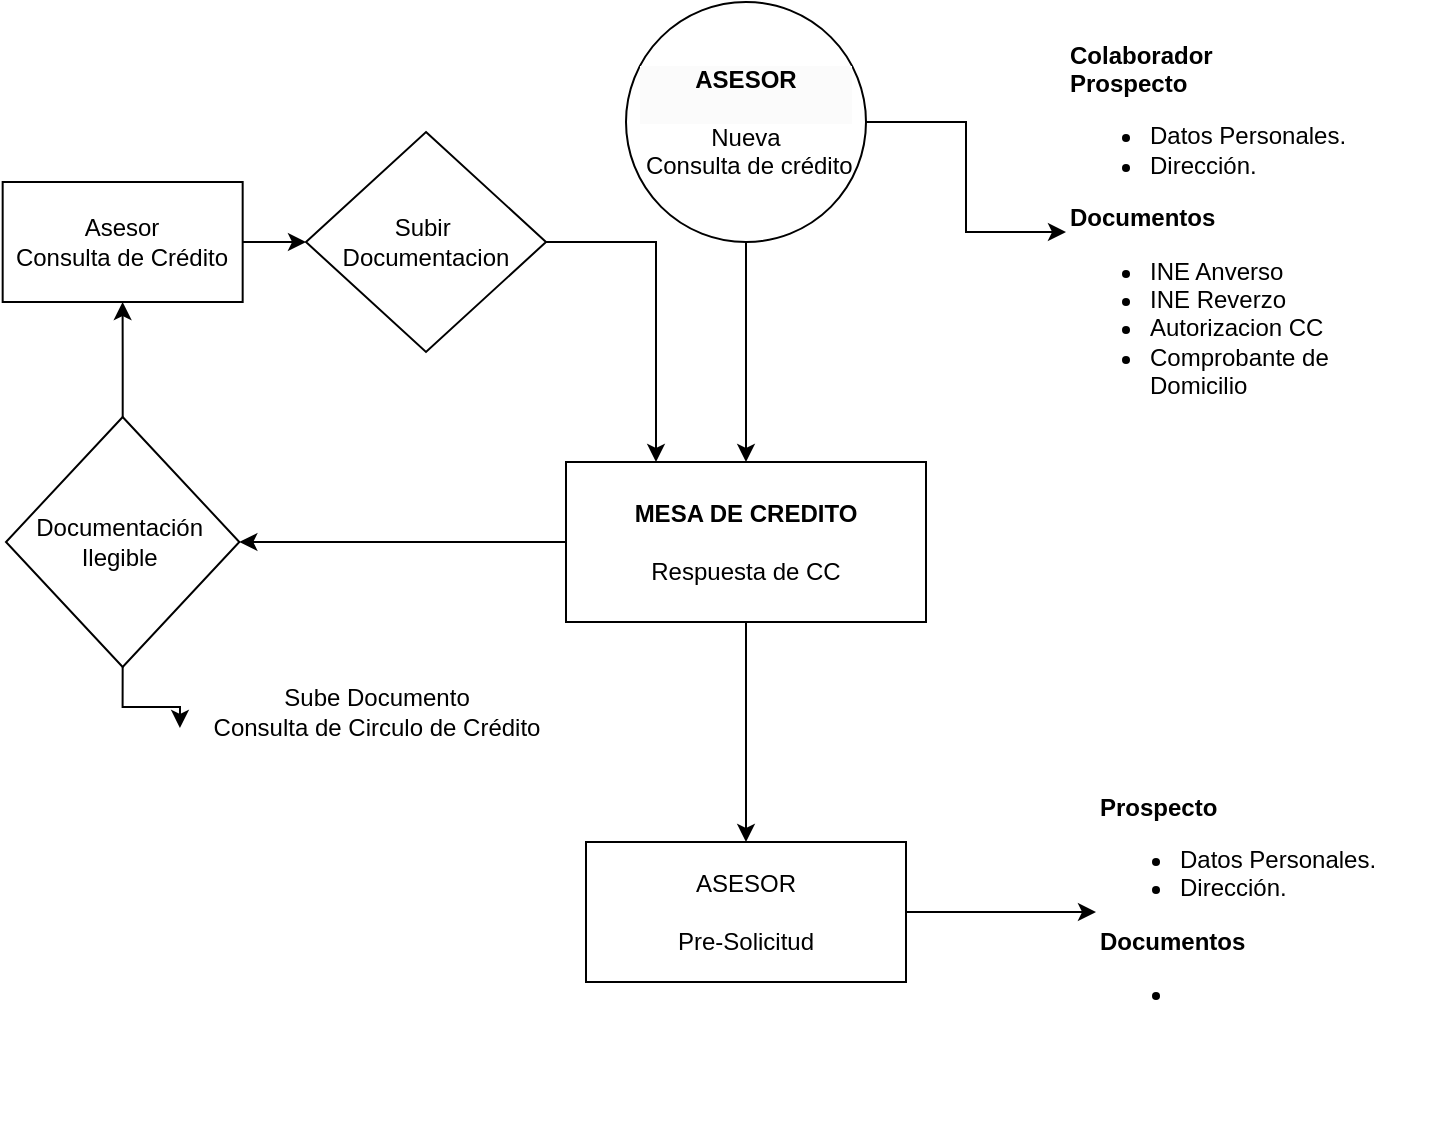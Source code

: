 <mxfile version="24.6.3" type="github">
  <diagram name="Página-1" id="8dBpITnWuRJ5diKDBL87">
    <mxGraphModel dx="1434" dy="772" grid="1" gridSize="10" guides="1" tooltips="1" connect="1" arrows="1" fold="1" page="1" pageScale="1" pageWidth="1169" pageHeight="827" math="0" shadow="0">
      <root>
        <mxCell id="0" />
        <mxCell id="1" parent="0" />
        <mxCell id="AXPtAzIvpi6q_bX6m9Xc-2" value="&lt;b&gt;Colaborador&lt;/b&gt;&lt;div&gt;&lt;b&gt;Prospecto&lt;/b&gt;&lt;/div&gt;&lt;div&gt;&lt;ul&gt;&lt;li&gt;Datos Personales.&lt;/li&gt;&lt;li&gt;Dirección.&lt;/li&gt;&lt;/ul&gt;&lt;b&gt;Documentos&lt;/b&gt;&lt;/div&gt;&lt;div&gt;&lt;ul&gt;&lt;li&gt;INE Anverso&lt;/li&gt;&lt;li&gt;INE Reverzo&lt;/li&gt;&lt;li&gt;Autorizacion CC&lt;/li&gt;&lt;li&gt;Comprobante de Domicilio&lt;/li&gt;&lt;/ul&gt;&lt;/div&gt;" style="text;strokeColor=none;align=left;fillColor=none;html=1;verticalAlign=middle;whiteSpace=wrap;rounded=0;" vertex="1" parent="1">
          <mxGeometry x="570" y="40" width="170" height="210" as="geometry" />
        </mxCell>
        <mxCell id="AXPtAzIvpi6q_bX6m9Xc-23" value="" style="edgeStyle=orthogonalEdgeStyle;rounded=0;orthogonalLoop=1;jettySize=auto;html=1;fontFamily=Helvetica;fontSize=12;fontColor=default;" edge="1" parent="1" source="AXPtAzIvpi6q_bX6m9Xc-6" target="AXPtAzIvpi6q_bX6m9Xc-22">
          <mxGeometry relative="1" as="geometry" />
        </mxCell>
        <mxCell id="AXPtAzIvpi6q_bX6m9Xc-28" value="" style="edgeStyle=orthogonalEdgeStyle;rounded=0;orthogonalLoop=1;jettySize=auto;html=1;fontFamily=Helvetica;fontSize=12;fontColor=default;" edge="1" parent="1" source="AXPtAzIvpi6q_bX6m9Xc-6" target="AXPtAzIvpi6q_bX6m9Xc-27">
          <mxGeometry relative="1" as="geometry" />
        </mxCell>
        <mxCell id="AXPtAzIvpi6q_bX6m9Xc-6" value="&lt;div&gt;&lt;b&gt;MESA DE CREDITO&lt;/b&gt;&lt;/div&gt;&lt;div&gt;&lt;br&gt;&lt;/div&gt;Respuesta de CC" style="rounded=0;whiteSpace=wrap;html=1;fillColor=none;" vertex="1" parent="1">
          <mxGeometry x="320" y="260" width="180" height="80" as="geometry" />
        </mxCell>
        <mxCell id="AXPtAzIvpi6q_bX6m9Xc-16" style="edgeStyle=orthogonalEdgeStyle;rounded=0;orthogonalLoop=1;jettySize=auto;html=1;fontFamily=Helvetica;fontSize=12;fontColor=default;" edge="1" parent="1" source="AXPtAzIvpi6q_bX6m9Xc-15" target="AXPtAzIvpi6q_bX6m9Xc-2">
          <mxGeometry relative="1" as="geometry" />
        </mxCell>
        <mxCell id="AXPtAzIvpi6q_bX6m9Xc-17" style="edgeStyle=orthogonalEdgeStyle;rounded=0;orthogonalLoop=1;jettySize=auto;html=1;fontFamily=Helvetica;fontSize=12;fontColor=default;" edge="1" parent="1" source="AXPtAzIvpi6q_bX6m9Xc-15" target="AXPtAzIvpi6q_bX6m9Xc-6">
          <mxGeometry relative="1" as="geometry" />
        </mxCell>
        <mxCell id="AXPtAzIvpi6q_bX6m9Xc-15" value="&lt;br&gt;&lt;div style=&quot;forced-color-adjust: none; color: rgb(0, 0, 0); font-family: Helvetica; font-size: 12px; font-style: normal; font-variant-ligatures: normal; font-variant-caps: normal; letter-spacing: normal; orphans: 2; text-align: center; text-indent: 0px; text-transform: none; widows: 2; word-spacing: 0px; -webkit-text-stroke-width: 0px; white-space: normal; background-color: rgb(251, 251, 251); text-decoration-thickness: initial; text-decoration-style: initial; text-decoration-color: initial;&quot;&gt;&lt;span style=&quot;forced-color-adjust: none;&quot;&gt;&lt;b&gt;ASESOR&lt;/b&gt;&lt;/span&gt;&lt;/div&gt;&lt;div style=&quot;forced-color-adjust: none; color: rgb(0, 0, 0); font-family: Helvetica; font-size: 12px; font-style: normal; font-variant-ligatures: normal; font-variant-caps: normal; letter-spacing: normal; orphans: 2; text-align: center; text-indent: 0px; text-transform: none; widows: 2; word-spacing: 0px; -webkit-text-stroke-width: 0px; white-space: normal; background-color: rgb(251, 251, 251); text-decoration-thickness: initial; text-decoration-style: initial; text-decoration-color: initial;&quot;&gt;&lt;span style=&quot;forced-color-adjust: none;&quot;&gt;&lt;b&gt;&lt;br&gt;&lt;/b&gt;&lt;/span&gt;&lt;/div&gt;&lt;div style=&quot;forced-color-adjust: none; color: rgb(0, 0, 0); font-family: Helvetica; font-size: 12px; font-style: normal; font-variant-ligatures: normal; font-variant-caps: normal; font-weight: 400; letter-spacing: normal; orphans: 2; text-align: center; text-indent: 0px; text-transform: none; widows: 2; word-spacing: 0px; -webkit-text-stroke-width: 0px; white-space: normal; text-decoration-thickness: initial; text-decoration-style: initial; text-decoration-color: initial;&quot;&gt;Nueva&lt;/div&gt;&lt;div style=&quot;forced-color-adjust: none; color: rgb(0, 0, 0); font-family: Helvetica; font-size: 12px; font-style: normal; font-variant-ligatures: normal; font-variant-caps: normal; font-weight: 400; letter-spacing: normal; orphans: 2; text-align: center; text-indent: 0px; text-transform: none; widows: 2; word-spacing: 0px; -webkit-text-stroke-width: 0px; white-space: normal; text-decoration-thickness: initial; text-decoration-style: initial; text-decoration-color: initial;&quot;&gt;&amp;nbsp;Consulta de crédito&lt;br&gt;&lt;/div&gt;&lt;div&gt;&lt;br&gt;&lt;/div&gt;" style="ellipse;whiteSpace=wrap;html=1;strokeColor=default;align=center;verticalAlign=middle;fontFamily=Helvetica;fontSize=12;fontColor=default;fillColor=none;" vertex="1" parent="1">
          <mxGeometry x="350" y="30" width="120" height="120" as="geometry" />
        </mxCell>
        <mxCell id="AXPtAzIvpi6q_bX6m9Xc-18" value="&lt;div&gt;Sube Documento&lt;/div&gt;Consulta de Circulo de Crédito" style="text;html=1;align=center;verticalAlign=middle;resizable=0;points=[];autosize=1;strokeColor=none;fillColor=none;fontFamily=Helvetica;fontSize=12;fontColor=default;" vertex="1" parent="1">
          <mxGeometry x="130" y="365" width="190" height="40" as="geometry" />
        </mxCell>
        <mxCell id="AXPtAzIvpi6q_bX6m9Xc-25" style="edgeStyle=orthogonalEdgeStyle;rounded=0;orthogonalLoop=1;jettySize=auto;html=1;fontFamily=Helvetica;fontSize=12;fontColor=default;" edge="1" parent="1" source="AXPtAzIvpi6q_bX6m9Xc-22" target="AXPtAzIvpi6q_bX6m9Xc-24">
          <mxGeometry relative="1" as="geometry" />
        </mxCell>
        <mxCell id="AXPtAzIvpi6q_bX6m9Xc-22" value="ASESOR&lt;br&gt;&lt;br&gt;Pre-Solicitud" style="whiteSpace=wrap;html=1;fillColor=none;rounded=0;" vertex="1" parent="1">
          <mxGeometry x="330" y="450" width="160" height="70" as="geometry" />
        </mxCell>
        <mxCell id="AXPtAzIvpi6q_bX6m9Xc-24" value="&lt;div&gt;&lt;b&gt;Prospecto&lt;/b&gt;&lt;/div&gt;&lt;div&gt;&lt;ul&gt;&lt;li&gt;Datos Personales.&lt;/li&gt;&lt;li&gt;Dirección.&lt;/li&gt;&lt;/ul&gt;&lt;b&gt;Documentos&lt;/b&gt;&lt;/div&gt;&lt;div&gt;&lt;ul&gt;&lt;li&gt;&lt;br&gt;&lt;/li&gt;&lt;/ul&gt;&lt;/div&gt;" style="text;strokeColor=none;align=left;fillColor=none;html=1;verticalAlign=middle;whiteSpace=wrap;rounded=0;" vertex="1" parent="1">
          <mxGeometry x="585" y="380" width="170" height="210" as="geometry" />
        </mxCell>
        <mxCell id="AXPtAzIvpi6q_bX6m9Xc-30" value="" style="edgeStyle=orthogonalEdgeStyle;rounded=0;orthogonalLoop=1;jettySize=auto;html=1;fontFamily=Helvetica;fontSize=12;fontColor=default;" edge="1" parent="1" source="AXPtAzIvpi6q_bX6m9Xc-27" target="AXPtAzIvpi6q_bX6m9Xc-29">
          <mxGeometry relative="1" as="geometry" />
        </mxCell>
        <mxCell id="AXPtAzIvpi6q_bX6m9Xc-27" value="Documentación&amp;nbsp;&lt;div&gt;Ilegible&amp;nbsp;&lt;/div&gt;" style="rhombus;whiteSpace=wrap;html=1;fillColor=none;rounded=0;" vertex="1" parent="1">
          <mxGeometry x="40" y="237.5" width="116.67" height="125" as="geometry" />
        </mxCell>
        <mxCell id="AXPtAzIvpi6q_bX6m9Xc-34" value="" style="edgeStyle=orthogonalEdgeStyle;rounded=0;orthogonalLoop=1;jettySize=auto;html=1;fontFamily=Helvetica;fontSize=12;fontColor=default;" edge="1" parent="1" source="AXPtAzIvpi6q_bX6m9Xc-29" target="AXPtAzIvpi6q_bX6m9Xc-33">
          <mxGeometry relative="1" as="geometry" />
        </mxCell>
        <mxCell id="AXPtAzIvpi6q_bX6m9Xc-29" value="Asesor&lt;div&gt;Consulta de Crédito&lt;/div&gt;" style="whiteSpace=wrap;html=1;fillColor=none;rounded=0;" vertex="1" parent="1">
          <mxGeometry x="38.335" y="120" width="120" height="60" as="geometry" />
        </mxCell>
        <mxCell id="AXPtAzIvpi6q_bX6m9Xc-35" style="edgeStyle=orthogonalEdgeStyle;rounded=0;orthogonalLoop=1;jettySize=auto;html=1;entryX=0.25;entryY=0;entryDx=0;entryDy=0;fontFamily=Helvetica;fontSize=12;fontColor=default;" edge="1" parent="1" source="AXPtAzIvpi6q_bX6m9Xc-33" target="AXPtAzIvpi6q_bX6m9Xc-6">
          <mxGeometry relative="1" as="geometry" />
        </mxCell>
        <mxCell id="AXPtAzIvpi6q_bX6m9Xc-33" value="Subir&amp;nbsp;&lt;div&gt;Documentacion&lt;/div&gt;" style="rhombus;whiteSpace=wrap;html=1;fillColor=none;rounded=0;" vertex="1" parent="1">
          <mxGeometry x="190" y="95" width="120" height="110" as="geometry" />
        </mxCell>
        <mxCell id="AXPtAzIvpi6q_bX6m9Xc-36" style="edgeStyle=orthogonalEdgeStyle;rounded=0;orthogonalLoop=1;jettySize=auto;html=1;exitX=0.5;exitY=1;exitDx=0;exitDy=0;entryX=-0.016;entryY=0.7;entryDx=0;entryDy=0;entryPerimeter=0;fontFamily=Helvetica;fontSize=12;fontColor=default;" edge="1" parent="1" source="AXPtAzIvpi6q_bX6m9Xc-27" target="AXPtAzIvpi6q_bX6m9Xc-18">
          <mxGeometry relative="1" as="geometry" />
        </mxCell>
      </root>
    </mxGraphModel>
  </diagram>
</mxfile>
